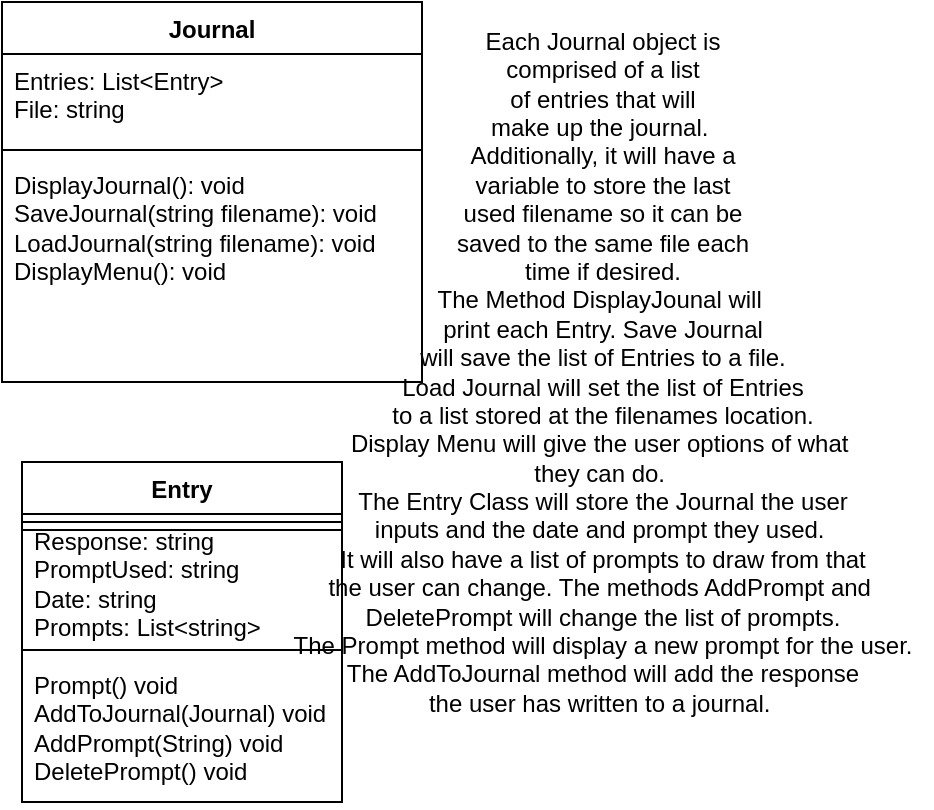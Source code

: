 <mxfile version="21.8.2" type="github">
  <diagram name="Page-1" id="bSgUTcfunNfdBYTZdWoR">
    <mxGraphModel dx="317" dy="728" grid="1" gridSize="10" guides="1" tooltips="1" connect="1" arrows="1" fold="1" page="1" pageScale="1" pageWidth="850" pageHeight="1100" math="0" shadow="0">
      <root>
        <mxCell id="0" />
        <mxCell id="1" parent="0" />
        <mxCell id="YL5dpS9-5MCll8oL-nbt-1" value="Classname" style="swimlane;fontStyle=1;align=center;verticalAlign=top;childLayout=stackLayout;horizontal=1;startSize=26;horizontalStack=0;resizeParent=1;resizeParentMax=0;resizeLast=0;collapsible=1;marginBottom=0;whiteSpace=wrap;html=1;" parent="1" vertex="1">
          <mxGeometry x="340" y="340" width="160" height="170" as="geometry" />
        </mxCell>
        <mxCell id="YL5dpS9-5MCll8oL-nbt-2" value="Response: string&lt;br&gt;PromptUsed: string&lt;br&gt;Date: string&lt;br&gt;Prompts: List&amp;lt;string&amp;gt;" style="text;strokeColor=none;fillColor=none;align=left;verticalAlign=top;spacingLeft=4;spacingRight=4;overflow=hidden;rotatable=0;points=[[0,0.5],[1,0.5]];portConstraint=eastwest;whiteSpace=wrap;html=1;" parent="YL5dpS9-5MCll8oL-nbt-1" vertex="1">
          <mxGeometry y="26" width="160" height="64" as="geometry" />
        </mxCell>
        <mxCell id="YL5dpS9-5MCll8oL-nbt-3" value="" style="line;strokeWidth=1;fillColor=none;align=left;verticalAlign=middle;spacingTop=-1;spacingLeft=3;spacingRight=3;rotatable=0;labelPosition=right;points=[];portConstraint=eastwest;strokeColor=inherit;" parent="YL5dpS9-5MCll8oL-nbt-1" vertex="1">
          <mxGeometry y="90" width="160" height="8" as="geometry" />
        </mxCell>
        <mxCell id="YL5dpS9-5MCll8oL-nbt-4" value="Prompt() void&lt;br&gt;AddToJournal(Journal) void&lt;br&gt;AddPrompt(String) void&lt;br&gt;DeletePrompt() void&lt;br&gt;" style="text;strokeColor=none;fillColor=none;align=left;verticalAlign=top;spacingLeft=4;spacingRight=4;overflow=hidden;rotatable=0;points=[[0,0.5],[1,0.5]];portConstraint=eastwest;whiteSpace=wrap;html=1;" parent="YL5dpS9-5MCll8oL-nbt-1" vertex="1">
          <mxGeometry y="98" width="160" height="72" as="geometry" />
        </mxCell>
        <mxCell id="YL5dpS9-5MCll8oL-nbt-5" value="Entry" style="swimlane;fontStyle=1;align=center;verticalAlign=top;childLayout=stackLayout;horizontal=1;startSize=26;horizontalStack=0;resizeParent=1;resizeParentMax=0;resizeLast=0;collapsible=1;marginBottom=0;whiteSpace=wrap;html=1;" parent="1" vertex="1">
          <mxGeometry x="340" y="340" width="160" height="34" as="geometry" />
        </mxCell>
        <mxCell id="YL5dpS9-5MCll8oL-nbt-7" value="" style="line;strokeWidth=1;fillColor=none;align=left;verticalAlign=middle;spacingTop=-1;spacingLeft=3;spacingRight=3;rotatable=0;labelPosition=right;points=[];portConstraint=eastwest;strokeColor=inherit;" parent="YL5dpS9-5MCll8oL-nbt-5" vertex="1">
          <mxGeometry y="26" width="160" height="8" as="geometry" />
        </mxCell>
        <mxCell id="YL5dpS9-5MCll8oL-nbt-9" value="Journal" style="swimlane;fontStyle=1;align=center;verticalAlign=top;childLayout=stackLayout;horizontal=1;startSize=26;horizontalStack=0;resizeParent=1;resizeParentMax=0;resizeLast=0;collapsible=1;marginBottom=0;whiteSpace=wrap;html=1;" parent="1" vertex="1">
          <mxGeometry x="330" y="110" width="210" height="190" as="geometry" />
        </mxCell>
        <mxCell id="YL5dpS9-5MCll8oL-nbt-10" value="Entries: List&amp;lt;Entry&amp;gt;&lt;br&gt;File: string" style="text;strokeColor=none;fillColor=none;align=left;verticalAlign=top;spacingLeft=4;spacingRight=4;overflow=hidden;rotatable=0;points=[[0,0.5],[1,0.5]];portConstraint=eastwest;whiteSpace=wrap;html=1;" parent="YL5dpS9-5MCll8oL-nbt-9" vertex="1">
          <mxGeometry y="26" width="210" height="44" as="geometry" />
        </mxCell>
        <mxCell id="YL5dpS9-5MCll8oL-nbt-11" value="" style="line;strokeWidth=1;fillColor=none;align=left;verticalAlign=middle;spacingTop=-1;spacingLeft=3;spacingRight=3;rotatable=0;labelPosition=right;points=[];portConstraint=eastwest;strokeColor=inherit;" parent="YL5dpS9-5MCll8oL-nbt-9" vertex="1">
          <mxGeometry y="70" width="210" height="8" as="geometry" />
        </mxCell>
        <mxCell id="YL5dpS9-5MCll8oL-nbt-12" value="DisplayJournal(): void&lt;br&gt;SaveJournal(string filename): void&lt;br&gt;LoadJournal(string filename): void&lt;br&gt;DisplayMenu(): void" style="text;strokeColor=none;fillColor=none;align=left;verticalAlign=top;spacingLeft=4;spacingRight=4;overflow=hidden;rotatable=0;points=[[0,0.5],[1,0.5]];portConstraint=eastwest;whiteSpace=wrap;html=1;" parent="YL5dpS9-5MCll8oL-nbt-9" vertex="1">
          <mxGeometry y="78" width="210" height="112" as="geometry" />
        </mxCell>
        <mxCell id="TnRx7pSpsadSUnGn5jA8-2" value="Each Journal object is&lt;br&gt;comprised of a list&lt;br&gt;of entries that will&lt;br&gt;make up the journal.&amp;nbsp;&lt;br&gt;Additionally, it will have a&lt;br&gt;variable to store the last&lt;br&gt;used filename so it can be&lt;br&gt;saved to the same file each&lt;br&gt;time if desired.&lt;br&gt;The Method DisplayJounal will&amp;nbsp;&lt;br&gt;print each Entry. Save Journal&lt;br&gt;will save the list of Entries to a file.&lt;br&gt;Load Journal will set the list of Entries&lt;br&gt;to a list stored at the filenames location.&lt;br&gt;Display Menu will give the user options of what&amp;nbsp;&lt;br&gt;they can do.&amp;nbsp;&lt;br&gt;The Entry Class will store the Journal the user&lt;br&gt;inputs and the date and prompt they used.&amp;nbsp;&lt;br&gt;It will also have a list of prompts to draw from that&lt;br&gt;the user can change. The methods AddPrompt and&amp;nbsp;&lt;br&gt;DeletePrompt will change the list of prompts.&lt;br&gt;The Prompt method will display a new prompt for the user.&lt;br&gt;The AddToJournal method will add the response&lt;br&gt;the user has written to a journal.&amp;nbsp;" style="text;html=1;align=center;verticalAlign=middle;resizable=0;points=[];autosize=1;strokeColor=none;fillColor=none;" vertex="1" parent="1">
          <mxGeometry x="465" y="115" width="330" height="360" as="geometry" />
        </mxCell>
      </root>
    </mxGraphModel>
  </diagram>
</mxfile>
